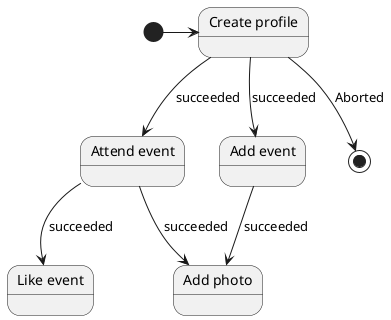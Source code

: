 @startuml

state "Create profile" as State1
state "Attend event" as State2
state "Like event" as State3
state "Add photo" as State4
state "Add event" as State5

[*] -> State1
State1 --> State2: succeeded
State1 --> [*]: Aborted
State2 --> State3: succeeded
State2 --> State4: succeeded
State1 --> State5: succeeded
State5 --> State4: succeeded

@enduml